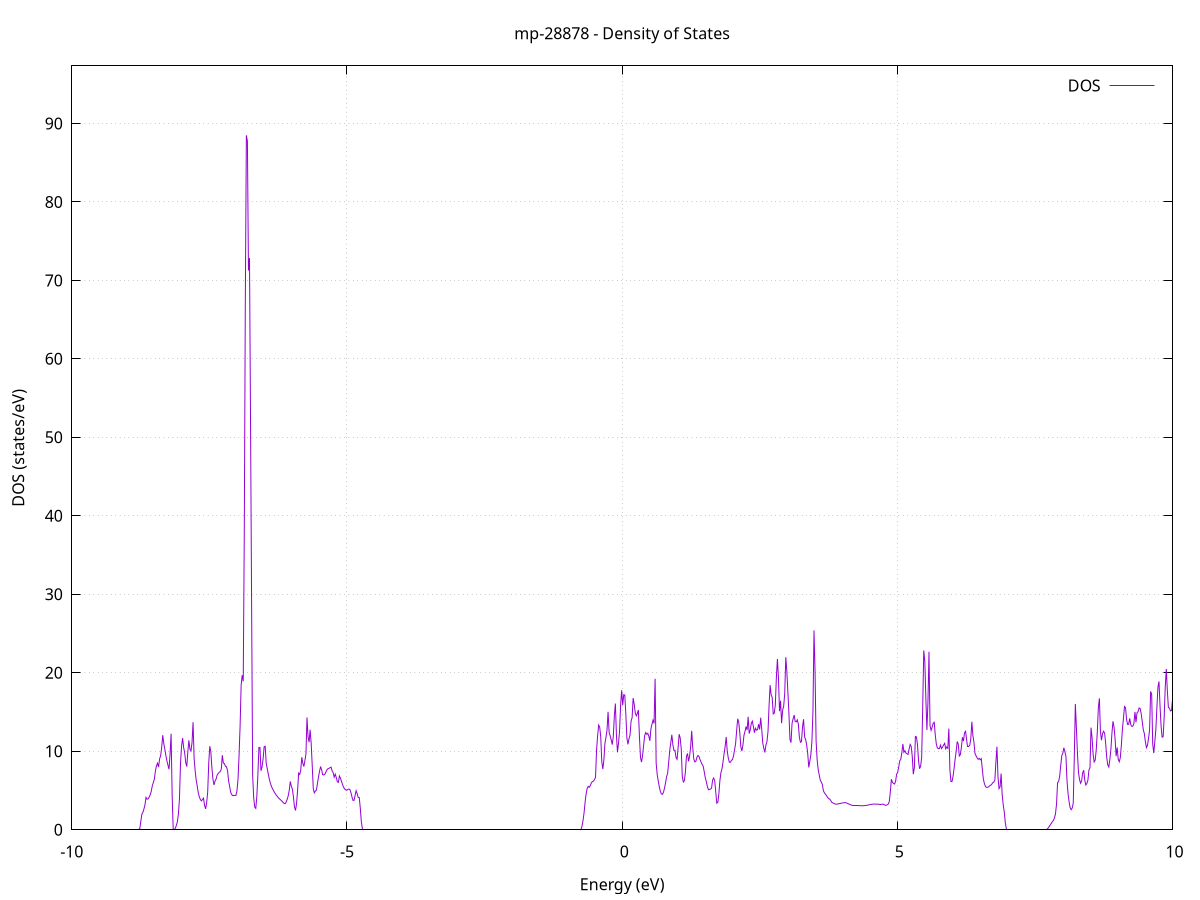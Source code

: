 set title 'mp-28878 - Density of States'
set xlabel 'Energy (eV)'
set ylabel 'DOS (states/eV)'
set grid
set xrange [-10:10]
set yrange [0:97.332]
set xzeroaxis lt -1
set terminal png size 800,600
set output 'mp-28878_dos_gnuplot.png'
plot '-' using 1:2 with lines title 'DOS'
-24.341000 0.000000
-24.322000 0.000000
-24.303000 0.000000
-24.284000 0.000000
-24.265000 0.000000
-24.246000 0.000000
-24.227000 0.000000
-24.208000 0.000000
-24.189000 0.000000
-24.170000 0.000000
-24.151000 0.000000
-24.132100 0.000000
-24.113100 0.000000
-24.094100 0.000000
-24.075100 0.000000
-24.056100 0.000000
-24.037100 0.000000
-24.018100 0.000000
-23.999100 0.000000
-23.980100 0.000000
-23.961100 0.000000
-23.942100 0.000000
-23.923100 0.000000
-23.904100 0.000000
-23.885100 0.000000
-23.866100 0.000000
-23.847100 0.000000
-23.828100 0.000000
-23.809100 0.000000
-23.790200 0.000000
-23.771200 0.000000
-23.752200 0.000000
-23.733200 0.000000
-23.714200 0.000000
-23.695200 0.000000
-23.676200 0.000000
-23.657200 0.000000
-23.638200 0.000000
-23.619200 0.000000
-23.600200 0.000000
-23.581200 0.000000
-23.562200 0.000000
-23.543200 0.000000
-23.524200 0.000000
-23.505200 0.000000
-23.486200 0.000000
-23.467200 0.000000
-23.448200 0.000000
-23.429300 0.000000
-23.410300 0.000000
-23.391300 0.000000
-23.372300 0.000000
-23.353300 0.000000
-23.334300 0.000000
-23.315300 0.000000
-23.296300 0.000000
-23.277300 0.000000
-23.258300 0.000000
-23.239300 0.000000
-23.220300 0.000000
-23.201300 0.000000
-23.182300 0.000000
-23.163300 0.000000
-23.144300 0.000000
-23.125300 0.000000
-23.106300 0.000000
-23.087400 0.000000
-23.068400 0.000000
-23.049400 0.000000
-23.030400 0.000000
-23.011400 0.000000
-22.992400 0.000000
-22.973400 0.000000
-22.954400 0.000000
-22.935400 0.000000
-22.916400 0.000000
-22.897400 0.000000
-22.878400 0.000000
-22.859400 0.000000
-22.840400 0.000000
-22.821400 0.000000
-22.802400 0.000000
-22.783400 0.000000
-22.764400 0.000000
-22.745400 0.000000
-22.726500 0.000000
-22.707500 0.000000
-22.688500 0.000000
-22.669500 0.000000
-22.650500 0.000000
-22.631500 0.000000
-22.612500 0.000000
-22.593500 0.000000
-22.574500 0.000000
-22.555500 0.000000
-22.536500 0.000000
-22.517500 0.000000
-22.498500 0.000000
-22.479500 0.000000
-22.460500 0.000000
-22.441500 0.000000
-22.422500 0.000000
-22.403500 0.000000
-22.384500 0.000000
-22.365600 0.000000
-22.346600 0.000000
-22.327600 0.000000
-22.308600 0.000000
-22.289600 0.000000
-22.270600 0.000000
-22.251600 0.000000
-22.232600 0.000000
-22.213600 0.000000
-22.194600 0.000000
-22.175600 0.000000
-22.156600 0.000000
-22.137600 0.000000
-22.118600 0.000000
-22.099600 0.000000
-22.080600 0.000000
-22.061600 0.000000
-22.042600 0.000000
-22.023700 0.000000
-22.004700 0.000000
-21.985700 0.000000
-21.966700 0.000000
-21.947700 0.000000
-21.928700 0.000000
-21.909700 0.000000
-21.890700 0.000000
-21.871700 0.000000
-21.852700 0.000000
-21.833700 0.000000
-21.814700 0.000000
-21.795700 0.000000
-21.776700 0.000000
-21.757700 0.000000
-21.738700 0.000000
-21.719700 0.000000
-21.700700 0.000000
-21.681700 0.000000
-21.662800 0.000000
-21.643800 0.000000
-21.624800 0.000000
-21.605800 0.000000
-21.586800 0.000000
-21.567800 0.000000
-21.548800 0.000000
-21.529800 0.000000
-21.510800 0.000000
-21.491800 0.000000
-21.472800 0.000000
-21.453800 0.000000
-21.434800 0.000000
-21.415800 0.000000
-21.396800 0.000000
-21.377800 0.000000
-21.358800 0.000000
-21.339800 0.000000
-21.320900 0.000000
-21.301900 0.000000
-21.282900 0.000000
-21.263900 0.000000
-21.244900 0.000000
-21.225900 0.000000
-21.206900 0.000000
-21.187900 0.000000
-21.168900 0.000000
-21.149900 0.000000
-21.130900 0.000000
-21.111900 0.000000
-21.092900 0.000000
-21.073900 0.000000
-21.054900 0.000000
-21.035900 0.000000
-21.016900 0.000000
-20.997900 0.000000
-20.978900 0.000000
-20.960000 0.000000
-20.941000 0.000000
-20.922000 0.000000
-20.903000 0.000000
-20.884000 0.000000
-20.865000 0.000000
-20.846000 0.000000
-20.827000 0.000000
-20.808000 0.000000
-20.789000 0.000000
-20.770000 0.000000
-20.751000 0.000000
-20.732000 0.000000
-20.713000 0.000000
-20.694000 0.000000
-20.675000 0.000000
-20.656000 0.000000
-20.637000 0.000000
-20.618100 0.000000
-20.599100 0.000000
-20.580100 0.000000
-20.561100 0.000000
-20.542100 0.000000
-20.523100 0.000000
-20.504100 0.000000
-20.485100 0.000000
-20.466100 0.000000
-20.447100 0.000000
-20.428100 0.000000
-20.409100 0.000000
-20.390100 0.000000
-20.371100 0.000000
-20.352100 0.000000
-20.333100 0.000000
-20.314100 0.000000
-20.295100 0.000000
-20.276100 0.000000
-20.257200 0.000000
-20.238200 0.000000
-20.219200 0.000000
-20.200200 0.000000
-20.181200 0.000000
-20.162200 0.000000
-20.143200 0.000000
-20.124200 0.000000
-20.105200 0.000000
-20.086200 0.000000
-20.067200 0.000000
-20.048200 0.000000
-20.029200 0.000000
-20.010200 0.000000
-19.991200 0.000000
-19.972200 0.000000
-19.953200 0.000000
-19.934200 0.000000
-19.915200 0.000000
-19.896300 0.000000
-19.877300 0.000000
-19.858300 0.000000
-19.839300 0.000000
-19.820300 0.000000
-19.801300 0.000000
-19.782300 0.000000
-19.763300 0.000000
-19.744300 0.000000
-19.725300 0.000000
-19.706300 0.000000
-19.687300 0.000000
-19.668300 0.000000
-19.649300 0.000000
-19.630300 0.000000
-19.611300 0.000000
-19.592300 0.000000
-19.573300 0.000000
-19.554400 0.000000
-19.535400 0.000000
-19.516400 0.000000
-19.497400 0.000000
-19.478400 0.000000
-19.459400 0.000000
-19.440400 0.000000
-19.421400 0.000000
-19.402400 0.000000
-19.383400 0.000000
-19.364400 0.000000
-19.345400 0.000000
-19.326400 0.000000
-19.307400 0.000000
-19.288400 0.000000
-19.269400 0.000000
-19.250400 0.000000
-19.231400 0.000000
-19.212400 0.000000
-19.193500 0.000000
-19.174500 0.000000
-19.155500 0.000000
-19.136500 0.000000
-19.117500 0.000000
-19.098500 0.000000
-19.079500 0.000000
-19.060500 0.000000
-19.041500 0.000000
-19.022500 0.000000
-19.003500 0.000000
-18.984500 0.000000
-18.965500 0.000000
-18.946500 0.000000
-18.927500 0.000000
-18.908500 0.000000
-18.889500 0.000000
-18.870500 0.000000
-18.851600 0.000000
-18.832600 0.000000
-18.813600 0.000000
-18.794600 0.000000
-18.775600 0.000000
-18.756600 0.000000
-18.737600 0.000000
-18.718600 0.000000
-18.699600 0.000000
-18.680600 0.000000
-18.661600 0.000000
-18.642600 0.000000
-18.623600 0.000000
-18.604600 0.000000
-18.585600 0.000000
-18.566600 0.000000
-18.547600 0.000000
-18.528600 0.000000
-18.509600 0.000000
-18.490700 0.000000
-18.471700 0.000000
-18.452700 0.000000
-18.433700 0.000000
-18.414700 0.000000
-18.395700 0.000000
-18.376700 0.000000
-18.357700 0.000000
-18.338700 0.000000
-18.319700 0.000000
-18.300700 0.000000
-18.281700 0.000000
-18.262700 0.000000
-18.243700 0.000000
-18.224700 0.000000
-18.205700 0.000000
-18.186700 0.000000
-18.167700 0.000000
-18.148800 0.000000
-18.129800 0.000000
-18.110800 0.000000
-18.091800 0.000000
-18.072800 0.000000
-18.053800 0.000000
-18.034800 0.000000
-18.015800 0.000000
-17.996800 0.000000
-17.977800 0.000000
-17.958800 0.000000
-17.939800 0.000000
-17.920800 0.000000
-17.901800 0.000000
-17.882800 0.000000
-17.863800 0.000000
-17.844800 0.000000
-17.825800 0.000000
-17.806800 0.000000
-17.787900 0.000000
-17.768900 0.000000
-17.749900 0.000000
-17.730900 0.000000
-17.711900 0.000000
-17.692900 0.000000
-17.673900 0.000000
-17.654900 0.000000
-17.635900 0.000000
-17.616900 0.000000
-17.597900 0.000000
-17.578900 0.000000
-17.559900 0.000000
-17.540900 0.000000
-17.521900 0.000000
-17.502900 0.000000
-17.483900 0.000000
-17.464900 0.000000
-17.445900 0.000000
-17.427000 0.000000
-17.408000 0.000000
-17.389000 0.000000
-17.370000 0.000000
-17.351000 0.000000
-17.332000 0.000000
-17.313000 0.000000
-17.294000 0.000000
-17.275000 0.000000
-17.256000 0.000000
-17.237000 0.000000
-17.218000 0.000000
-17.199000 0.000000
-17.180000 0.000000
-17.161000 0.000000
-17.142000 0.000000
-17.123000 0.000000
-17.104000 0.000000
-17.085100 0.000000
-17.066100 0.000000
-17.047100 0.000000
-17.028100 0.000000
-17.009100 0.000000
-16.990100 0.000000
-16.971100 0.000000
-16.952100 0.000000
-16.933100 0.000000
-16.914100 0.000000
-16.895100 0.000000
-16.876100 0.000000
-16.857100 0.000000
-16.838100 0.000000
-16.819100 0.000000
-16.800100 0.000000
-16.781100 0.000000
-16.762100 0.000000
-16.743100 0.000000
-16.724200 0.000000
-16.705200 0.000000
-16.686200 0.000000
-16.667200 0.000000
-16.648200 0.000000
-16.629200 0.000000
-16.610200 0.000000
-16.591200 0.000000
-16.572200 0.000000
-16.553200 0.000000
-16.534200 0.000000
-16.515200 0.000000
-16.496200 0.000000
-16.477200 0.000000
-16.458200 0.000000
-16.439200 0.000000
-16.420200 0.000000
-16.401200 0.000000
-16.382300 0.000000
-16.363300 0.000000
-16.344300 0.000000
-16.325300 0.000000
-16.306300 0.000000
-16.287300 0.000000
-16.268300 0.000000
-16.249300 0.000000
-16.230300 0.000000
-16.211300 0.000000
-16.192300 0.000000
-16.173300 0.000000
-16.154300 0.000000
-16.135300 0.000000
-16.116300 0.000000
-16.097300 0.000000
-16.078300 0.000000
-16.059300 0.000000
-16.040300 0.000000
-16.021400 0.000000
-16.002400 0.000000
-15.983400 0.000000
-15.964400 0.000000
-15.945400 0.000000
-15.926400 0.000000
-15.907400 0.000000
-15.888400 0.000000
-15.869400 0.000000
-15.850400 0.000000
-15.831400 0.000000
-15.812400 0.000000
-15.793400 0.000000
-15.774400 0.000000
-15.755400 0.000000
-15.736400 0.000000
-15.717400 0.000000
-15.698400 0.000000
-15.679500 0.000000
-15.660500 0.000000
-15.641500 0.000000
-15.622500 0.000000
-15.603500 0.000000
-15.584500 0.000000
-15.565500 0.000000
-15.546500 0.000000
-15.527500 0.000000
-15.508500 0.000000
-15.489500 0.000000
-15.470500 0.000000
-15.451500 0.000000
-15.432500 0.000000
-15.413500 0.000000
-15.394500 0.000000
-15.375500 0.000000
-15.356500 0.000000
-15.337500 0.000000
-15.318600 0.000000
-15.299600 0.000000
-15.280600 0.000000
-15.261600 0.000000
-15.242600 0.000000
-15.223600 0.000000
-15.204600 0.000000
-15.185600 0.000000
-15.166600 0.000000
-15.147600 0.000000
-15.128600 0.000000
-15.109600 0.000000
-15.090600 0.000000
-15.071600 0.000000
-15.052600 0.000000
-15.033600 0.000000
-15.014600 0.000000
-14.995600 0.000000
-14.976600 0.000000
-14.957700 0.000000
-14.938700 0.000000
-14.919700 0.000000
-14.900700 0.000000
-14.881700 0.000000
-14.862700 0.000000
-14.843700 0.000000
-14.824700 0.000000
-14.805700 0.000000
-14.786700 0.000000
-14.767700 0.000000
-14.748700 0.000000
-14.729700 0.000000
-14.710700 0.000000
-14.691700 0.000000
-14.672700 0.000000
-14.653700 0.000000
-14.634700 0.000000
-14.615800 0.000000
-14.596800 0.000000
-14.577800 0.000000
-14.558800 0.000000
-14.539800 0.000000
-14.520800 0.000000
-14.501800 0.000000
-14.482800 0.000000
-14.463800 0.000000
-14.444800 0.000000
-14.425800 0.000000
-14.406800 0.000000
-14.387800 0.000000
-14.368800 0.000000
-14.349800 0.000000
-14.330800 0.000000
-14.311800 0.000000
-14.292800 0.000000
-14.273800 0.000000
-14.254900 0.000000
-14.235900 0.000000
-14.216900 0.000000
-14.197900 0.000000
-14.178900 0.000000
-14.159900 0.000000
-14.140900 0.000000
-14.121900 0.000000
-14.102900 0.000000
-14.083900 0.000000
-14.064900 0.000000
-14.045900 0.000000
-14.026900 0.000000
-14.007900 0.000000
-13.988900 0.000000
-13.969900 0.000000
-13.950900 0.000000
-13.931900 0.000000
-13.913000 0.000000
-13.894000 0.000000
-13.875000 0.000000
-13.856000 0.000000
-13.837000 0.000000
-13.818000 0.000000
-13.799000 0.000000
-13.780000 0.000000
-13.761000 0.000000
-13.742000 0.000000
-13.723000 0.000000
-13.704000 0.000000
-13.685000 0.000000
-13.666000 0.000000
-13.647000 0.000000
-13.628000 0.000000
-13.609000 0.000000
-13.590000 0.000000
-13.571000 0.000000
-13.552100 0.000000
-13.533100 0.000000
-13.514100 0.000000
-13.495100 0.000000
-13.476100 0.000000
-13.457100 0.000000
-13.438100 0.000000
-13.419100 0.000000
-13.400100 0.000000
-13.381100 0.000000
-13.362100 0.000000
-13.343100 0.000000
-13.324100 0.000000
-13.305100 0.000000
-13.286100 0.000000
-13.267100 0.000000
-13.248100 0.000000
-13.229100 0.000000
-13.210200 0.000000
-13.191200 0.000000
-13.172200 0.000000
-13.153200 0.000000
-13.134200 0.000000
-13.115200 0.000000
-13.096200 0.000000
-13.077200 0.000000
-13.058200 0.000000
-13.039200 0.000000
-13.020200 0.000000
-13.001200 0.000000
-12.982200 0.000000
-12.963200 0.000000
-12.944200 0.000000
-12.925200 0.000000
-12.906200 0.000000
-12.887200 0.000000
-12.868200 0.000000
-12.849300 0.000000
-12.830300 0.000000
-12.811300 0.000000
-12.792300 0.000000
-12.773300 0.000000
-12.754300 0.000000
-12.735300 0.000000
-12.716300 0.000000
-12.697300 0.000000
-12.678300 0.000000
-12.659300 0.000000
-12.640300 0.000000
-12.621300 0.000000
-12.602300 0.000000
-12.583300 0.000000
-12.564300 0.000000
-12.545300 0.000000
-12.526300 0.000000
-12.507400 0.000000
-12.488400 0.000000
-12.469400 0.000000
-12.450400 0.000000
-12.431400 0.000000
-12.412400 0.000000
-12.393400 0.000000
-12.374400 0.000000
-12.355400 0.000000
-12.336400 0.000000
-12.317400 0.000000
-12.298400 0.000000
-12.279400 0.000000
-12.260400 0.000000
-12.241400 0.000000
-12.222400 0.000000
-12.203400 0.000000
-12.184400 0.000000
-12.165400 0.000000
-12.146500 0.000000
-12.127500 0.000000
-12.108500 0.000000
-12.089500 0.000000
-12.070500 0.000000
-12.051500 0.000000
-12.032500 0.000000
-12.013500 0.000000
-11.994500 0.000000
-11.975500 0.000000
-11.956500 0.000000
-11.937500 0.000000
-11.918500 0.000000
-11.899500 0.000000
-11.880500 0.000000
-11.861500 0.000000
-11.842500 0.000000
-11.823500 0.000000
-11.804500 0.000000
-11.785600 0.000000
-11.766600 0.000000
-11.747600 0.000000
-11.728600 0.000000
-11.709600 0.000000
-11.690600 0.000000
-11.671600 0.000000
-11.652600 0.000000
-11.633600 0.000000
-11.614600 0.000000
-11.595600 0.000000
-11.576600 0.000000
-11.557600 0.000000
-11.538600 0.000000
-11.519600 0.000000
-11.500600 0.000000
-11.481600 0.000000
-11.462600 0.000000
-11.443700 0.000000
-11.424700 0.000000
-11.405700 0.000000
-11.386700 0.000000
-11.367700 0.000000
-11.348700 0.000000
-11.329700 0.000000
-11.310700 0.000000
-11.291700 0.000000
-11.272700 0.000000
-11.253700 0.000000
-11.234700 0.000000
-11.215700 0.000000
-11.196700 0.000000
-11.177700 0.000000
-11.158700 0.000000
-11.139700 0.000000
-11.120700 0.000000
-11.101700 0.000000
-11.082800 0.000000
-11.063800 0.000000
-11.044800 0.000000
-11.025800 0.000000
-11.006800 0.000000
-10.987800 0.000000
-10.968800 0.000000
-10.949800 0.000000
-10.930800 0.000000
-10.911800 0.000000
-10.892800 0.000000
-10.873800 0.000000
-10.854800 0.000000
-10.835800 0.000000
-10.816800 0.000000
-10.797800 0.000000
-10.778800 0.000000
-10.759800 0.000000
-10.740900 0.000000
-10.721900 0.000000
-10.702900 0.000000
-10.683900 0.000000
-10.664900 0.000000
-10.645900 0.000000
-10.626900 0.000000
-10.607900 0.000000
-10.588900 0.000000
-10.569900 0.000000
-10.550900 0.000000
-10.531900 0.000000
-10.512900 0.000000
-10.493900 0.000000
-10.474900 0.000000
-10.455900 0.000000
-10.436900 0.000000
-10.417900 0.000000
-10.398900 0.000000
-10.380000 0.000000
-10.361000 0.000000
-10.342000 0.000000
-10.323000 0.000000
-10.304000 0.000000
-10.285000 0.000000
-10.266000 0.000000
-10.247000 0.000000
-10.228000 0.000000
-10.209000 0.000000
-10.190000 0.000000
-10.171000 0.000000
-10.152000 0.000000
-10.133000 0.000000
-10.114000 0.000000
-10.095000 0.000000
-10.076000 0.000000
-10.057000 0.000000
-10.038100 0.000000
-10.019100 0.000000
-10.000100 0.000000
-9.981100 0.000000
-9.962100 0.000000
-9.943100 0.000000
-9.924100 0.000000
-9.905100 0.000000
-9.886100 0.000000
-9.867100 0.000000
-9.848100 0.000000
-9.829100 0.000000
-9.810100 0.000000
-9.791100 0.000000
-9.772100 0.000000
-9.753100 0.000000
-9.734100 0.000000
-9.715100 0.000000
-9.696100 0.000000
-9.677200 0.000000
-9.658200 0.000000
-9.639200 0.000000
-9.620200 0.000000
-9.601200 0.000000
-9.582200 0.000000
-9.563200 0.000000
-9.544200 0.000000
-9.525200 0.000000
-9.506200 0.000000
-9.487200 0.000000
-9.468200 0.000000
-9.449200 0.000000
-9.430200 0.000000
-9.411200 0.000000
-9.392200 0.000000
-9.373200 0.000000
-9.354200 0.000000
-9.335200 0.000000
-9.316300 0.000000
-9.297300 0.000000
-9.278300 0.000000
-9.259300 0.000000
-9.240300 0.000000
-9.221300 0.000000
-9.202300 0.000000
-9.183300 0.000000
-9.164300 0.000000
-9.145300 0.000000
-9.126300 0.000000
-9.107300 0.000000
-9.088300 0.000000
-9.069300 0.000000
-9.050300 0.000000
-9.031300 0.000000
-9.012300 0.000000
-8.993300 0.000000
-8.974400 0.000000
-8.955400 0.000000
-8.936400 0.000000
-8.917400 0.000000
-8.898400 0.000000
-8.879400 0.000000
-8.860400 0.000000
-8.841400 0.000000
-8.822400 0.000000
-8.803400 0.000000
-8.784400 0.000000
-8.765400 0.127400
-8.746400 1.033600
-8.727400 1.963500
-8.708400 2.227900
-8.689400 2.646300
-8.670400 3.182400
-8.651400 4.123200
-8.632400 3.901400
-8.613500 3.927700
-8.594500 4.162500
-8.575500 4.453700
-8.556500 4.895500
-8.537500 5.586400
-8.518500 6.014900
-8.499500 6.471400
-8.480500 7.495700
-8.461500 8.134700
-8.442500 8.487700
-8.423500 8.004400
-8.404500 9.036300
-8.385500 9.426700
-8.366500 10.503500
-8.347500 12.055500
-8.328500 10.992300
-8.309500 10.260000
-8.290500 9.456800
-8.271600 8.778500
-8.252600 8.215800
-8.233600 7.705900
-8.214600 9.619200
-8.195600 12.233000
-8.176600 4.454700
-8.157600 0.117000
-8.138600 0.011400
-8.119600 0.182600
-8.100600 0.545500
-8.081600 1.013800
-8.062600 2.030300
-8.043600 3.976800
-8.024600 8.445500
-8.005600 10.638200
-7.986600 11.695300
-7.967600 10.483600
-7.948600 9.801000
-7.929600 8.553400
-7.910700 8.058100
-7.891700 9.920600
-7.872700 11.395300
-7.853700 10.280000
-7.834700 10.044000
-7.815700 11.083800
-7.796700 13.706800
-7.777700 9.146500
-7.758700 7.528400
-7.739700 6.352600
-7.720700 5.570000
-7.701700 4.705100
-7.682700 4.193700
-7.663700 3.851500
-7.644700 3.678200
-7.625700 3.868500
-7.606700 4.036100
-7.587700 3.132100
-7.568800 2.657600
-7.549800 3.420100
-7.530800 4.786400
-7.511800 8.482300
-7.492800 10.642300
-7.473800 9.958500
-7.454800 7.941700
-7.435800 6.477400
-7.416800 5.708000
-7.397800 6.206400
-7.378800 6.448200
-7.359800 6.940100
-7.340800 7.179300
-7.321800 7.314300
-7.302800 7.421400
-7.283800 7.712000
-7.264800 9.499400
-7.245800 8.502300
-7.226800 8.426100
-7.207900 8.096600
-7.188900 8.024800
-7.169900 7.529300
-7.150900 6.242600
-7.131900 5.519200
-7.112900 4.774200
-7.093900 4.481900
-7.074900 4.346700
-7.055900 4.375400
-7.036900 4.381000
-7.017900 4.375300
-6.998900 4.944500
-6.979900 6.435600
-6.960900 9.451800
-6.941900 13.212500
-6.922900 18.420100
-6.903900 19.694500
-6.884900 18.916700
-6.865900 37.546700
-6.847000 67.183500
-6.828000 88.483300
-6.809000 87.732900
-6.790000 71.260400
-6.771000 72.847000
-6.752000 51.704200
-6.733000 29.091100
-6.714000 6.988500
-6.695000 4.079200
-6.676000 2.888100
-6.657000 2.723400
-6.638000 4.232800
-6.619000 6.989300
-6.600000 10.490600
-6.581000 10.469300
-6.562000 7.518800
-6.543000 8.008700
-6.524000 9.038000
-6.505100 10.583500
-6.486100 10.641700
-6.467100 8.440100
-6.448100 7.780600
-6.429100 7.082300
-6.410100 6.423200
-6.391100 5.916000
-6.372100 5.530000
-6.353100 5.237500
-6.334100 4.979600
-6.315100 4.739400
-6.296100 4.530600
-6.277100 4.349100
-6.258100 4.181600
-6.239100 4.024600
-6.220100 3.896000
-6.201100 3.779900
-6.182100 3.653400
-6.163100 3.499700
-6.144200 3.364600
-6.125200 3.320800
-6.106200 3.508000
-6.087200 3.854800
-6.068200 4.314900
-6.049200 4.997900
-6.030200 6.155900
-6.011200 5.577600
-5.992200 5.173000
-5.973200 4.232200
-5.954200 2.925300
-5.935200 2.462200
-5.916200 3.319600
-5.897200 5.007200
-5.878200 7.217200
-5.859200 7.044600
-5.840200 7.565700
-5.821200 9.243800
-5.802300 8.484200
-5.783300 8.058100
-5.764300 8.824100
-5.745300 9.669100
-5.726300 14.309200
-5.707300 11.844100
-5.688300 11.162600
-5.669300 12.742500
-5.650300 11.008600
-5.631300 8.216700
-5.612300 5.246200
-5.593300 4.700700
-5.574300 4.928500
-5.555300 5.058200
-5.536300 5.903900
-5.517300 6.732800
-5.498300 7.464400
-5.479300 8.056000
-5.460300 7.618100
-5.441400 7.020100
-5.422400 6.986800
-5.403400 7.052600
-5.384400 7.327000
-5.365400 7.633400
-5.346400 7.777500
-5.327400 7.831400
-5.308400 7.904400
-5.289400 7.986100
-5.270400 7.512000
-5.251400 7.299700
-5.232400 6.701100
-5.213400 7.087000
-5.194400 6.656500
-5.175400 6.130300
-5.156400 6.043500
-5.137400 6.854600
-5.118400 6.571500
-5.099500 6.167800
-5.080500 5.767700
-5.061500 5.421400
-5.042500 5.212500
-5.023500 5.071800
-5.004500 5.039800
-4.985500 5.128600
-4.966500 5.189300
-4.947500 5.132900
-4.928500 4.744000
-4.909500 4.186300
-4.890500 3.743800
-4.871500 3.749500
-4.852500 4.374000
-4.833500 4.970500
-4.814500 4.597700
-4.795500 4.124400
-4.776500 4.104500
-4.757500 2.725400
-4.738600 0.996400
-4.719600 0.000000
-4.700600 0.000000
-4.681600 0.000000
-4.662600 0.000000
-4.643600 0.000000
-4.624600 0.000000
-4.605600 0.000000
-4.586600 0.000000
-4.567600 0.000000
-4.548600 0.000000
-4.529600 0.000000
-4.510600 0.000000
-4.491600 0.000000
-4.472600 0.000000
-4.453600 0.000000
-4.434600 0.000000
-4.415600 0.000000
-4.396600 0.000000
-4.377700 0.000000
-4.358700 0.000000
-4.339700 0.000000
-4.320700 0.000000
-4.301700 0.000000
-4.282700 0.000000
-4.263700 0.000000
-4.244700 0.000000
-4.225700 0.000000
-4.206700 0.000000
-4.187700 0.000000
-4.168700 0.000000
-4.149700 0.000000
-4.130700 0.000000
-4.111700 0.000000
-4.092700 0.000000
-4.073700 0.000000
-4.054700 0.000000
-4.035800 0.000000
-4.016800 0.000000
-3.997800 0.000000
-3.978800 0.000000
-3.959800 0.000000
-3.940800 0.000000
-3.921800 0.000000
-3.902800 0.000000
-3.883800 0.000000
-3.864800 0.000000
-3.845800 0.000000
-3.826800 0.000000
-3.807800 0.000000
-3.788800 0.000000
-3.769800 0.000000
-3.750800 0.000000
-3.731800 0.000000
-3.712800 0.000000
-3.693800 0.000000
-3.674900 0.000000
-3.655900 0.000000
-3.636900 0.000000
-3.617900 0.000000
-3.598900 0.000000
-3.579900 0.000000
-3.560900 0.000000
-3.541900 0.000000
-3.522900 0.000000
-3.503900 0.000000
-3.484900 0.000000
-3.465900 0.000000
-3.446900 0.000000
-3.427900 0.000000
-3.408900 0.000000
-3.389900 0.000000
-3.370900 0.000000
-3.351900 0.000000
-3.333000 0.000000
-3.314000 0.000000
-3.295000 0.000000
-3.276000 0.000000
-3.257000 0.000000
-3.238000 0.000000
-3.219000 0.000000
-3.200000 0.000000
-3.181000 0.000000
-3.162000 0.000000
-3.143000 0.000000
-3.124000 0.000000
-3.105000 0.000000
-3.086000 0.000000
-3.067000 0.000000
-3.048000 0.000000
-3.029000 0.000000
-3.010000 0.000000
-2.991000 0.000000
-2.972100 0.000000
-2.953100 0.000000
-2.934100 0.000000
-2.915100 0.000000
-2.896100 0.000000
-2.877100 0.000000
-2.858100 0.000000
-2.839100 0.000000
-2.820100 0.000000
-2.801100 0.000000
-2.782100 0.000000
-2.763100 0.000000
-2.744100 0.000000
-2.725100 0.000000
-2.706100 0.000000
-2.687100 0.000000
-2.668100 0.000000
-2.649100 0.000000
-2.630200 0.000000
-2.611200 0.000000
-2.592200 0.000000
-2.573200 0.000000
-2.554200 0.000000
-2.535200 0.000000
-2.516200 0.000000
-2.497200 0.000000
-2.478200 0.000000
-2.459200 0.000000
-2.440200 0.000000
-2.421200 0.000000
-2.402200 0.000000
-2.383200 0.000000
-2.364200 0.000000
-2.345200 0.000000
-2.326200 0.000000
-2.307200 0.000000
-2.288200 0.000000
-2.269300 0.000000
-2.250300 0.000000
-2.231300 0.000000
-2.212300 0.000000
-2.193300 0.000000
-2.174300 0.000000
-2.155300 0.000000
-2.136300 0.000000
-2.117300 0.000000
-2.098300 0.000000
-2.079300 0.000000
-2.060300 0.000000
-2.041300 0.000000
-2.022300 0.000000
-2.003300 0.000000
-1.984300 0.000000
-1.965300 0.000000
-1.946300 0.000000
-1.927300 0.000000
-1.908400 0.000000
-1.889400 0.000000
-1.870400 0.000000
-1.851400 0.000000
-1.832400 0.000000
-1.813400 0.000000
-1.794400 0.000000
-1.775400 0.000000
-1.756400 0.000000
-1.737400 0.000000
-1.718400 0.000000
-1.699400 0.000000
-1.680400 0.000000
-1.661400 0.000000
-1.642400 0.000000
-1.623400 0.000000
-1.604400 0.000000
-1.585400 0.000000
-1.566500 0.000000
-1.547500 0.000000
-1.528500 0.000000
-1.509500 0.000000
-1.490500 0.000000
-1.471500 0.000000
-1.452500 0.000000
-1.433500 0.000000
-1.414500 0.000000
-1.395500 0.000000
-1.376500 0.000000
-1.357500 0.000000
-1.338500 0.000000
-1.319500 0.000000
-1.300500 0.000000
-1.281500 0.000000
-1.262500 0.000000
-1.243500 0.000000
-1.224500 0.000000
-1.205600 0.000000
-1.186600 0.000000
-1.167600 0.000000
-1.148600 0.000000
-1.129600 0.000000
-1.110600 0.000000
-1.091600 0.000000
-1.072600 0.000000
-1.053600 0.000000
-1.034600 0.000000
-1.015600 0.000000
-0.996600 0.000000
-0.977600 0.000000
-0.958600 0.000000
-0.939600 0.000000
-0.920600 0.000000
-0.901600 0.000000
-0.882600 0.000000
-0.863700 0.000000
-0.844700 0.000000
-0.825700 0.000000
-0.806700 0.000000
-0.787700 0.000000
-0.768700 0.000000
-0.749700 0.018000
-0.730700 0.424200
-0.711700 1.132700
-0.692700 2.105100
-0.673700 3.469900
-0.654700 4.579500
-0.635700 5.260800
-0.616700 5.532000
-0.597700 5.411500
-0.578700 5.631800
-0.559700 5.959100
-0.540700 6.145000
-0.521700 6.207000
-0.502800 6.386000
-0.483800 6.683400
-0.464800 10.149600
-0.445800 11.955500
-0.426800 13.344900
-0.407800 13.077000
-0.388800 11.824000
-0.369800 8.672600
-0.350800 7.727500
-0.331800 8.883900
-0.312800 11.003300
-0.293800 11.800500
-0.274800 12.729100
-0.255800 15.029100
-0.236800 12.435200
-0.217800 11.964000
-0.198800 11.464600
-0.179800 10.849600
-0.160900 11.891400
-0.141900 14.508000
-0.122900 16.083200
-0.103900 12.070100
-0.084900 9.876200
-0.065900 11.038200
-0.046900 12.583000
-0.027900 15.877900
-0.008900 17.777700
0.010100 15.872900
0.029100 17.211000
0.048100 17.170100
0.067100 14.704700
0.086100 11.709100
0.105100 10.890600
0.124100 11.593400
0.143100 12.061600
0.162100 13.838000
0.181100 14.281300
0.200000 16.783000
0.219000 15.998600
0.238000 14.915700
0.257000 14.520500
0.276000 14.801000
0.295000 15.263800
0.314000 11.886000
0.333000 9.237400
0.352000 8.627200
0.371000 9.458700
0.390000 10.753500
0.409000 11.978800
0.428000 12.388200
0.447000 12.166900
0.466000 12.288500
0.485000 11.920100
0.504000 11.333800
0.523000 12.869200
0.541900 13.453400
0.560900 13.966700
0.579900 13.549700
0.598900 19.241400
0.617900 8.473800
0.636900 7.046600
0.655900 6.232300
0.674900 5.479500
0.693900 4.896900
0.712900 4.579000
0.731900 4.515400
0.750900 4.770900
0.769900 5.316200
0.788900 5.990400
0.807900 6.763300
0.826900 7.193800
0.845900 8.624300
0.864900 10.098200
0.883900 11.116800
0.902800 12.114800
0.921800 10.822100
0.940800 10.112200
0.959800 10.119700
0.978800 9.188500
0.997800 8.974800
1.016800 10.437100
1.035800 12.175700
1.054800 11.706400
1.073800 10.300700
1.092800 6.784900
1.111800 6.088500
1.130800 6.256000
1.149800 7.401900
1.168800 9.376100
1.187800 9.717200
1.206800 8.724200
1.225800 9.395000
1.244800 10.569700
1.263700 12.608800
1.282700 10.481800
1.301700 9.008100
1.320700 8.644000
1.339700 8.729100
1.358700 9.231200
1.377700 9.470500
1.396700 9.332600
1.415700 8.935500
1.434700 8.607500
1.453700 8.328700
1.472700 8.091700
1.491700 7.401000
1.510700 6.640200
1.529700 6.127100
1.548700 5.507300
1.567700 5.103300
1.586700 5.135500
1.605600 5.183000
1.624600 5.305900
1.643600 6.337600
1.662600 6.596400
1.681600 6.256500
1.700600 4.836600
1.719600 3.389200
1.738600 3.491400
1.757600 4.592100
1.776600 6.309400
1.795600 7.309800
1.814600 7.769600
1.833600 8.681700
1.852600 9.700300
1.871600 10.623400
1.890600 11.828100
1.909600 10.019700
1.928600 9.143900
1.947600 8.604000
1.966500 8.599000
1.985500 8.853800
2.004500 8.930100
2.023500 9.398900
2.042500 10.169400
2.061500 10.997900
2.080500 12.628400
2.099500 14.144900
2.118500 13.698200
2.137500 12.376300
2.156500 10.580700
2.175500 10.023100
2.194500 10.773500
2.213500 12.029800
2.232500 12.532800
2.251500 13.158700
2.270500 12.709900
2.289500 14.399500
2.308400 12.263000
2.327400 12.703000
2.346400 13.555800
2.365400 13.843600
2.384400 13.155200
2.403400 12.368800
2.422400 12.934500
2.441400 12.691900
2.460400 12.749200
2.479400 13.453000
2.498400 12.781300
2.517400 14.281200
2.536400 12.794300
2.555400 11.027800
2.574400 10.371900
2.593400 9.849900
2.612400 10.789400
2.631400 11.227000
2.650400 12.533200
2.669300 15.763300
2.688300 18.432200
2.707300 17.202400
2.726300 16.864800
2.745300 14.762800
2.764300 14.863100
2.783300 15.898700
2.802300 19.418200
2.821300 21.763300
2.840300 19.286700
2.859300 15.101000
2.878300 16.448300
2.897300 13.586700
2.916300 15.232200
2.935300 15.752600
2.954300 17.378900
2.973300 21.989600
2.992300 20.202200
3.011200 17.604400
3.030200 14.837500
3.049200 11.510300
3.068200 11.107500
3.087200 13.569700
3.106200 14.142400
3.125200 14.619000
3.144200 13.787100
3.163200 13.745500
3.182200 14.014100
3.201200 13.471500
3.220200 11.796100
3.239200 11.150900
3.258200 11.226500
3.277200 13.077400
3.296200 14.085400
3.315200 11.828500
3.334200 11.515800
3.353200 10.791000
3.372100 9.701900
3.391100 7.945700
3.410100 8.734400
3.429100 9.558000
3.448100 11.277500
3.467100 15.081900
3.486100 25.403800
3.505100 20.205600
3.524100 11.329200
3.543100 8.915700
3.562100 7.679300
3.581100 6.981600
3.600100 6.325100
3.619100 6.070200
3.638100 5.768300
3.657100 4.958800
3.676100 4.699700
3.695100 4.519300
3.714100 4.335100
3.733000 4.138100
3.752000 3.954300
3.771000 3.927500
3.790000 3.726700
3.809000 3.499100
3.828000 3.423200
3.847000 3.366100
3.866000 3.289900
3.885000 3.257900
3.904000 3.266700
3.923000 3.298200
3.942000 3.327600
3.961000 3.356400
3.980000 3.384600
3.999000 3.412100
4.018000 3.438600
4.037000 3.453500
4.056000 3.452100
4.074900 3.423100
4.093900 3.355300
4.112900 3.301100
4.131900 3.245300
4.150900 3.192000
4.169900 3.126200
4.188900 3.103100
4.207900 3.093000
4.226900 3.087400
4.245900 3.084700
4.264900 3.085000
4.283900 3.087400
4.302900 3.082400
4.321900 3.069600
4.340900 3.064000
4.359900 3.056300
4.378900 3.066500
4.397900 3.081300
4.416900 3.094900
4.435800 3.110200
4.454800 3.128800
4.473800 3.157200
4.492800 3.187100
4.511800 3.219700
4.530800 3.243900
4.549800 3.260100
4.568800 3.268500
4.587800 3.269000
4.606800 3.267700
4.625800 3.266700
4.644800 3.266000
4.663800 3.265500
4.682800 3.265200
4.701800 3.265200
4.720800 3.265400
4.739800 3.264600
4.758800 3.214800
4.777700 3.132100
4.796700 3.123800
4.815700 3.183000
4.834700 3.266700
4.853700 3.597600
4.872700 4.801000
4.891700 6.438800
4.910700 6.060300
4.929700 5.894800
4.948700 5.823000
4.967700 6.132400
4.986700 7.063200
5.005700 7.300000
5.024700 7.979200
5.043700 8.785600
5.062700 8.962700
5.081700 9.803400
5.100700 10.928100
5.119700 9.872500
5.138600 10.084800
5.157600 9.770100
5.176600 9.678300
5.195600 9.606700
5.214600 10.308100
5.233600 10.872300
5.252600 10.613600
5.271600 9.340000
5.290600 7.079700
5.309600 7.911500
5.328600 11.893400
5.347600 11.824100
5.366600 10.834700
5.385600 8.780700
5.404600 7.777400
5.423600 8.102200
5.442600 9.234300
5.461600 15.775200
5.480500 22.849200
5.499500 21.467900
5.518500 16.748600
5.537500 12.715600
5.556500 16.274700
5.575500 22.679900
5.594500 13.250500
5.613500 12.674400
5.632500 13.071300
5.651500 13.576800
5.670500 13.698900
5.689500 12.078100
5.708500 10.930700
5.727500 10.436000
5.746500 10.336000
5.765500 10.354400
5.784500 10.777000
5.803500 10.343100
5.822500 10.545200
5.841400 10.796600
5.860400 11.022500
5.879400 10.310700
5.898400 10.552800
5.917400 10.377700
5.936400 12.895400
5.955400 7.618900
5.974400 6.147200
5.993400 6.139900
6.012400 6.804500
6.031400 7.820000
6.050400 9.006000
6.069400 10.030200
6.088400 11.242900
6.107400 10.913400
6.126400 9.401000
6.145400 9.571100
6.164400 10.519600
6.183400 11.787800
6.202300 11.309300
6.221300 12.374500
6.240300 12.549900
6.259300 11.469300
6.278300 10.637200
6.297300 10.637500
6.316300 10.787100
6.335300 11.600300
6.354300 13.765200
6.373300 12.009900
6.392300 11.156100
6.411300 9.716600
6.430300 9.433400
6.449300 9.171100
6.468300 8.980400
6.487300 9.091400
6.506300 8.919100
6.525300 9.064100
6.544200 7.753700
6.563200 6.449100
6.582200 5.896800
6.601200 5.501300
6.620200 5.403000
6.639200 5.417900
6.658200 5.463100
6.677200 5.599600
6.696200 5.672900
6.715200 5.799300
6.734200 6.000900
6.753200 6.083100
6.772200 6.321700
6.791200 8.657700
6.810200 10.589000
6.829200 6.726800
6.848200 5.246800
6.867200 5.469200
6.886200 7.161100
6.905100 4.486100
6.924100 3.187800
6.943100 2.286400
6.962100 0.884800
6.981100 0.000000
7.000100 0.000000
7.019100 0.000000
7.038100 0.000000
7.057100 0.000000
7.076100 0.000000
7.095100 0.000000
7.114100 0.000000
7.133100 0.000000
7.152100 0.000000
7.171100 0.000000
7.190100 0.000000
7.209100 0.000000
7.228100 0.000000
7.247000 0.000000
7.266000 0.000000
7.285000 0.000000
7.304000 0.000000
7.323000 0.000000
7.342000 0.000000
7.361000 0.000000
7.380000 0.000000
7.399000 0.000000
7.418000 0.000000
7.437000 0.000000
7.456000 0.000000
7.475000 0.000000
7.494000 0.000000
7.513000 0.000000
7.532000 0.000000
7.551000 0.000000
7.570000 0.000000
7.589000 0.000000
7.607900 0.000000
7.626900 0.000000
7.645900 0.000000
7.664900 0.000000
7.683900 0.000000
7.702900 0.000000
7.721900 0.077900
7.740900 0.226400
7.759900 0.407700
7.778900 0.614700
7.797900 0.824600
7.816900 1.023900
7.835900 1.191300
7.854900 1.491200
7.873900 2.040500
7.892900 3.274800
7.911900 6.006400
7.930900 6.148500
7.949800 6.825000
7.968800 8.177800
7.987800 9.438400
8.006800 9.739000
8.025800 10.452500
8.044800 9.945500
8.063800 9.346900
8.082800 6.294800
8.101800 4.630700
8.120800 3.569700
8.139800 2.805600
8.158800 2.558100
8.177800 2.769900
8.196800 3.394700
8.215800 9.321200
8.234800 16.033800
8.253800 13.007400
8.272800 9.787700
8.291800 7.297200
8.310700 6.399900
8.329700 5.929100
8.348700 6.225100
8.367700 7.260700
8.386700 7.588100
8.405700 6.338300
8.424700 5.701400
8.443700 5.888600
8.462700 6.320500
8.481700 7.605200
8.500700 7.911300
8.519700 13.017600
8.538700 11.731800
8.557700 9.607700
8.576700 8.637400
8.595700 8.875100
8.614700 10.224100
8.633700 12.459600
8.652700 15.549300
8.671600 16.744300
8.690600 12.521200
8.709600 11.409200
8.728600 12.236800
8.747600 12.549700
8.766600 12.318600
8.785600 11.015500
8.804600 9.252100
8.823600 8.274800
8.842600 7.990900
8.861600 8.960200
8.880600 10.239700
8.899600 12.328700
8.918600 13.825600
8.937600 13.063000
8.956600 11.614000
8.975600 9.383700
8.994600 10.492100
9.013500 9.001800
9.032500 8.669600
9.051500 9.159100
9.070500 10.755000
9.089500 12.797700
9.108500 14.144200
9.127500 15.706700
9.146500 15.562900
9.165500 14.036600
9.184500 13.412600
9.203500 13.443600
9.222500 14.198100
9.241500 13.399700
9.260500 13.173700
9.279500 13.203100
9.298500 13.534700
9.317500 15.017800
9.336500 13.699500
9.355500 14.906100
9.374400 15.047000
9.393400 15.522800
9.412400 15.444600
9.431400 14.795700
9.450400 13.752500
9.469400 12.735700
9.488400 12.255000
9.507400 11.211100
9.526400 10.455000
9.545400 10.761900
9.564400 11.633800
9.583400 12.706000
9.602400 17.630700
9.621400 17.287800
9.640400 10.947400
9.659400 9.770400
9.678400 11.219700
9.697400 12.736700
9.716300 15.531000
9.735300 18.179100
9.754300 18.895700
9.773300 15.807800
9.792300 13.244600
9.811300 11.800700
9.830300 11.851900
9.849300 14.438500
9.868300 18.207800
9.887300 20.494300
9.906300 17.709300
9.925300 15.594300
9.944300 15.485100
9.963300 15.134300
9.982300 15.195700
10.001300 16.658900
10.020300 16.788800
10.039300 16.293000
10.058300 15.795400
10.077200 16.432900
10.096200 16.787500
10.115200 14.786900
10.134200 13.002100
10.153200 15.526800
10.172200 15.746100
10.191200 13.744000
10.210200 13.923300
10.229200 14.861700
10.248200 15.272800
10.267200 15.317300
10.286200 14.821000
10.305200 13.844500
10.324200 13.192300
10.343200 13.020700
10.362200 14.951300
10.381200 18.184700
10.400200 13.488000
10.419100 10.718800
10.438100 11.775200
10.457100 14.391000
10.476100 14.355400
10.495100 15.146500
10.514100 14.593000
10.533100 13.027900
10.552100 10.873100
10.571100 8.537300
10.590100 9.137200
10.609100 10.998400
10.628100 12.667700
10.647100 13.638100
10.666100 14.237300
10.685100 12.240100
10.704100 11.140000
10.723100 11.319600
10.742100 14.023900
10.761100 14.735800
10.780000 15.079600
10.799000 15.142200
10.818000 14.437200
10.837000 14.294500
10.856000 15.271700
10.875000 18.215400
10.894000 17.921600
10.913000 17.149400
10.932000 15.089200
10.951000 14.155600
10.970000 13.066200
10.989000 16.551100
11.008000 15.897600
11.027000 15.874600
11.046000 18.432100
11.065000 14.500300
11.084000 11.284500
11.103000 9.303900
11.122000 8.532400
11.140900 8.430600
11.159900 9.557500
11.178900 12.589000
11.197900 18.827600
11.216900 20.211600
11.235900 15.181600
11.254900 13.339400
11.273900 13.627000
11.292900 12.855500
11.311900 12.805000
11.330900 15.271200
11.349900 15.083300
11.368900 14.171100
11.387900 14.189300
11.406900 12.453100
11.425900 11.989300
11.444900 12.704900
11.463900 16.303600
11.482800 13.949900
11.501800 12.698900
11.520800 12.829600
11.539800 13.320600
11.558800 14.771400
11.577800 14.415300
11.596800 13.086000
11.615800 11.373100
11.634800 9.851300
11.653800 8.547500
11.672800 7.696600
11.691800 6.960400
11.710800 6.307700
11.729800 4.908200
11.748800 3.994000
11.767800 3.250500
11.786800 2.625600
11.805800 2.240600
11.824800 1.866400
11.843700 1.970000
11.862700 1.217800
11.881700 0.821700
11.900700 0.323500
11.919700 0.005500
11.938700 0.000000
11.957700 0.000000
11.976700 0.000000
11.995700 0.000000
12.014700 0.000000
12.033700 0.000000
12.052700 0.000000
12.071700 0.000000
12.090700 0.000000
12.109700 0.000000
12.128700 0.000000
12.147700 0.000000
12.166700 0.000000
12.185600 0.000000
12.204600 0.000000
12.223600 0.000000
12.242600 0.000000
12.261600 0.000000
12.280600 0.000000
12.299600 0.000000
12.318600 0.000000
12.337600 0.000000
12.356600 0.000000
12.375600 0.000000
12.394600 0.000000
12.413600 0.000000
12.432600 0.000000
12.451600 0.000000
12.470600 0.000000
12.489600 0.000000
12.508600 0.000000
12.527600 0.000000
12.546500 0.000000
12.565500 0.000000
12.584500 0.000000
12.603500 0.000000
12.622500 0.000000
12.641500 0.000000
12.660500 0.000000
12.679500 0.000000
12.698500 0.000000
12.717500 0.000000
12.736500 0.000000
12.755500 0.000000
12.774500 0.000000
12.793500 0.000000
12.812500 0.000000
12.831500 0.000000
12.850500 0.000000
12.869500 0.000000
12.888400 0.000000
12.907400 0.000000
12.926400 0.000000
12.945400 0.000000
12.964400 0.000000
12.983400 0.000000
13.002400 0.000000
13.021400 0.000000
13.040400 0.000000
13.059400 0.000000
13.078400 0.000000
13.097400 0.000000
13.116400 0.000000
13.135400 0.000000
13.154400 0.000000
13.173400 0.000000
13.192400 0.000000
13.211400 0.000000
13.230400 0.000000
13.249300 0.000000
13.268300 0.000000
13.287300 0.000000
13.306300 0.000000
13.325300 0.000000
13.344300 0.000000
13.363300 0.000000
13.382300 0.000000
13.401300 0.000000
13.420300 0.000000
13.439300 0.000000
13.458300 0.000000
13.477300 0.000000
13.496300 0.000000
13.515300 0.000000
13.534300 0.000000
13.553300 0.000000
13.572300 0.000000
13.591200 0.000000
13.610200 0.000000
13.629200 0.000000
13.648200 0.000000
e
